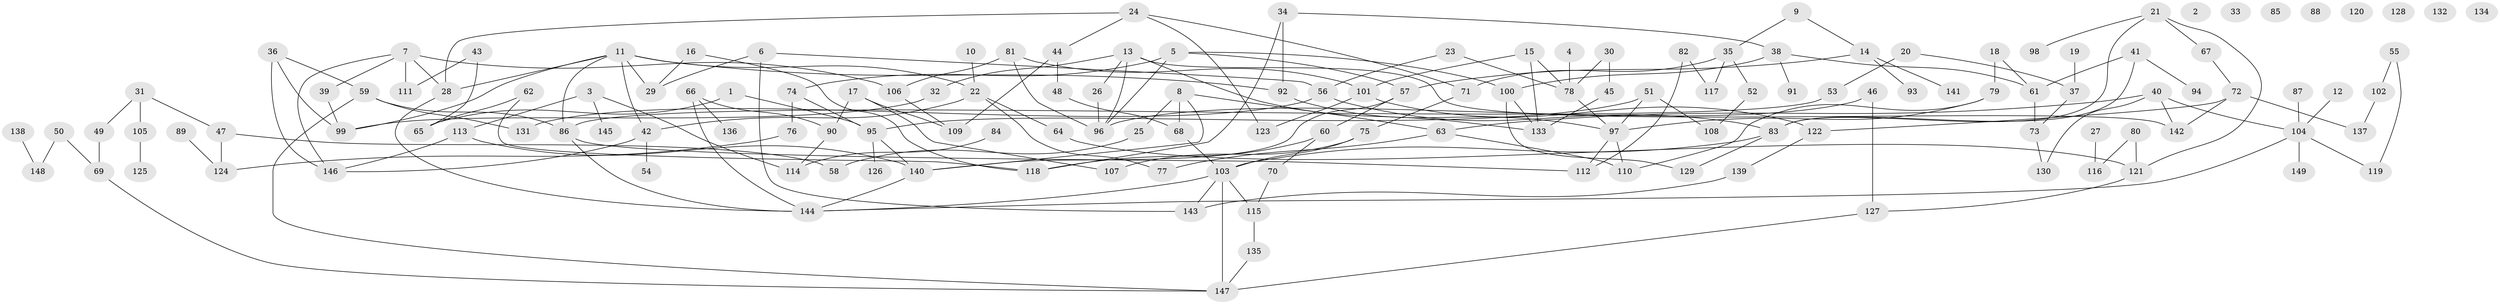 // coarse degree distribution, {3: 0.17142857142857143, 0: 0.0761904761904762, 1: 0.1619047619047619, 6: 0.08571428571428572, 7: 0.0380952380952381, 5: 0.047619047619047616, 2: 0.26666666666666666, 4: 0.13333333333333333, 8: 0.01904761904761905}
// Generated by graph-tools (version 1.1) at 2025/41/03/06/25 10:41:22]
// undirected, 149 vertices, 199 edges
graph export_dot {
graph [start="1"]
  node [color=gray90,style=filled];
  1;
  2;
  3;
  4;
  5;
  6;
  7;
  8;
  9;
  10;
  11;
  12;
  13;
  14;
  15;
  16;
  17;
  18;
  19;
  20;
  21;
  22;
  23;
  24;
  25;
  26;
  27;
  28;
  29;
  30;
  31;
  32;
  33;
  34;
  35;
  36;
  37;
  38;
  39;
  40;
  41;
  42;
  43;
  44;
  45;
  46;
  47;
  48;
  49;
  50;
  51;
  52;
  53;
  54;
  55;
  56;
  57;
  58;
  59;
  60;
  61;
  62;
  63;
  64;
  65;
  66;
  67;
  68;
  69;
  70;
  71;
  72;
  73;
  74;
  75;
  76;
  77;
  78;
  79;
  80;
  81;
  82;
  83;
  84;
  85;
  86;
  87;
  88;
  89;
  90;
  91;
  92;
  93;
  94;
  95;
  96;
  97;
  98;
  99;
  100;
  101;
  102;
  103;
  104;
  105;
  106;
  107;
  108;
  109;
  110;
  111;
  112;
  113;
  114;
  115;
  116;
  117;
  118;
  119;
  120;
  121;
  122;
  123;
  124;
  125;
  126;
  127;
  128;
  129;
  130;
  131;
  132;
  133;
  134;
  135;
  136;
  137;
  138;
  139;
  140;
  141;
  142;
  143;
  144;
  145;
  146;
  147;
  148;
  149;
  1 -- 65;
  1 -- 95;
  3 -- 113;
  3 -- 114;
  3 -- 145;
  4 -- 78;
  5 -- 57;
  5 -- 74;
  5 -- 96;
  5 -- 100;
  6 -- 29;
  6 -- 56;
  6 -- 143;
  7 -- 28;
  7 -- 39;
  7 -- 106;
  7 -- 111;
  7 -- 146;
  8 -- 25;
  8 -- 63;
  8 -- 68;
  8 -- 140;
  9 -- 14;
  9 -- 35;
  10 -- 22;
  11 -- 22;
  11 -- 28;
  11 -- 29;
  11 -- 42;
  11 -- 86;
  11 -- 92;
  11 -- 99;
  12 -- 104;
  13 -- 26;
  13 -- 32;
  13 -- 96;
  13 -- 133;
  13 -- 142;
  14 -- 57;
  14 -- 93;
  14 -- 141;
  15 -- 78;
  15 -- 101;
  15 -- 133;
  16 -- 29;
  16 -- 118;
  17 -- 90;
  17 -- 107;
  17 -- 109;
  18 -- 61;
  18 -- 79;
  19 -- 37;
  20 -- 37;
  20 -- 53;
  21 -- 67;
  21 -- 83;
  21 -- 98;
  21 -- 121;
  22 -- 42;
  22 -- 64;
  22 -- 77;
  23 -- 56;
  23 -- 78;
  24 -- 28;
  24 -- 44;
  24 -- 71;
  24 -- 123;
  25 -- 58;
  26 -- 96;
  27 -- 116;
  28 -- 144;
  30 -- 45;
  30 -- 78;
  31 -- 47;
  31 -- 49;
  31 -- 105;
  32 -- 99;
  34 -- 38;
  34 -- 92;
  34 -- 118;
  35 -- 52;
  35 -- 71;
  35 -- 117;
  36 -- 59;
  36 -- 99;
  36 -- 146;
  37 -- 73;
  38 -- 61;
  38 -- 91;
  38 -- 100;
  39 -- 99;
  40 -- 63;
  40 -- 104;
  40 -- 130;
  40 -- 142;
  41 -- 61;
  41 -- 83;
  41 -- 94;
  42 -- 54;
  42 -- 146;
  43 -- 65;
  43 -- 111;
  44 -- 48;
  44 -- 109;
  45 -- 133;
  46 -- 96;
  46 -- 127;
  47 -- 58;
  47 -- 124;
  48 -- 68;
  49 -- 69;
  50 -- 69;
  50 -- 148;
  51 -- 95;
  51 -- 97;
  51 -- 108;
  52 -- 108;
  53 -- 86;
  55 -- 102;
  55 -- 119;
  56 -- 83;
  56 -- 131;
  57 -- 60;
  57 -- 140;
  59 -- 86;
  59 -- 131;
  59 -- 147;
  60 -- 70;
  60 -- 118;
  61 -- 73;
  62 -- 65;
  62 -- 118;
  63 -- 77;
  63 -- 110;
  64 -- 121;
  66 -- 90;
  66 -- 136;
  66 -- 144;
  67 -- 72;
  68 -- 103;
  69 -- 147;
  70 -- 115;
  71 -- 75;
  72 -- 122;
  72 -- 137;
  72 -- 142;
  73 -- 130;
  74 -- 76;
  74 -- 95;
  75 -- 103;
  75 -- 107;
  76 -- 124;
  78 -- 97;
  79 -- 97;
  79 -- 110;
  80 -- 116;
  80 -- 121;
  81 -- 96;
  81 -- 101;
  81 -- 106;
  82 -- 112;
  82 -- 117;
  83 -- 103;
  83 -- 129;
  84 -- 114;
  86 -- 112;
  86 -- 144;
  87 -- 104;
  89 -- 124;
  90 -- 114;
  92 -- 97;
  95 -- 126;
  95 -- 140;
  97 -- 110;
  97 -- 112;
  100 -- 129;
  100 -- 133;
  101 -- 122;
  101 -- 123;
  102 -- 137;
  103 -- 115;
  103 -- 143;
  103 -- 144;
  103 -- 147;
  104 -- 119;
  104 -- 144;
  104 -- 149;
  105 -- 125;
  106 -- 109;
  113 -- 140;
  113 -- 146;
  115 -- 135;
  121 -- 127;
  122 -- 139;
  127 -- 147;
  135 -- 147;
  138 -- 148;
  139 -- 143;
  140 -- 144;
}
